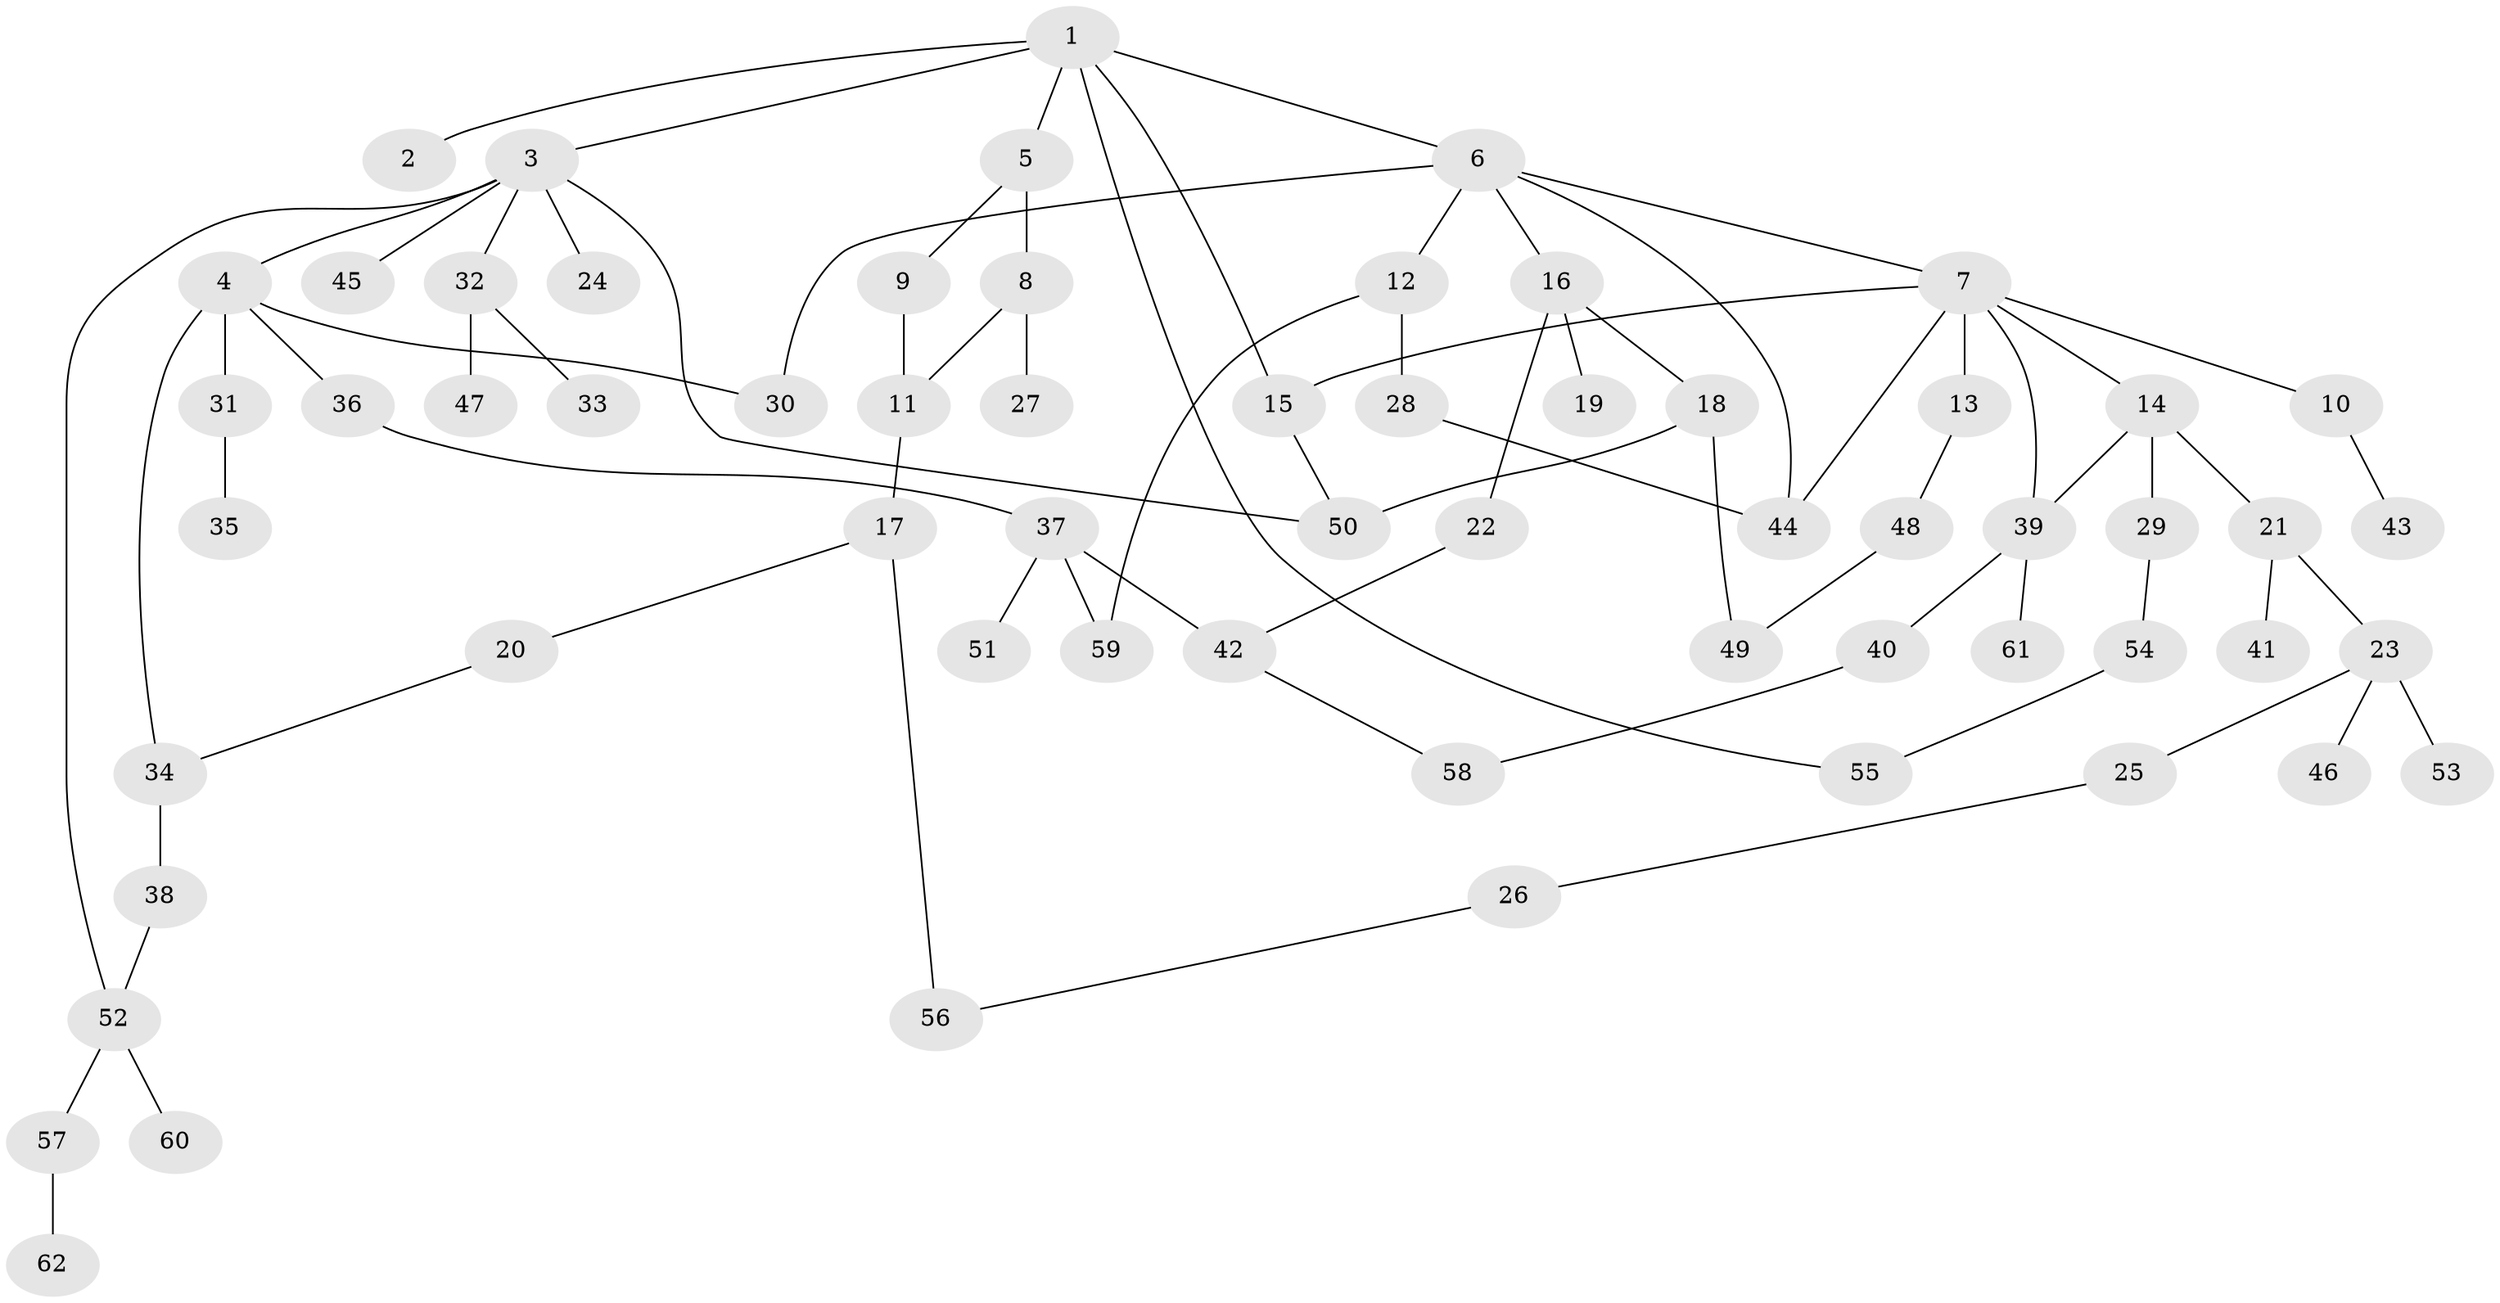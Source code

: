 // coarse degree distribution, {7: 0.023255813953488372, 1: 0.32558139534883723, 9: 0.023255813953488372, 5: 0.06976744186046512, 6: 0.046511627906976744, 4: 0.046511627906976744, 2: 0.3023255813953488, 3: 0.16279069767441862}
// Generated by graph-tools (version 1.1) at 2025/51/02/27/25 19:51:37]
// undirected, 62 vertices, 77 edges
graph export_dot {
graph [start="1"]
  node [color=gray90,style=filled];
  1;
  2;
  3;
  4;
  5;
  6;
  7;
  8;
  9;
  10;
  11;
  12;
  13;
  14;
  15;
  16;
  17;
  18;
  19;
  20;
  21;
  22;
  23;
  24;
  25;
  26;
  27;
  28;
  29;
  30;
  31;
  32;
  33;
  34;
  35;
  36;
  37;
  38;
  39;
  40;
  41;
  42;
  43;
  44;
  45;
  46;
  47;
  48;
  49;
  50;
  51;
  52;
  53;
  54;
  55;
  56;
  57;
  58;
  59;
  60;
  61;
  62;
  1 -- 2;
  1 -- 3;
  1 -- 5;
  1 -- 6;
  1 -- 15;
  1 -- 55;
  3 -- 4;
  3 -- 24;
  3 -- 32;
  3 -- 45;
  3 -- 50;
  3 -- 52;
  4 -- 30;
  4 -- 31;
  4 -- 34;
  4 -- 36;
  5 -- 8;
  5 -- 9;
  6 -- 7;
  6 -- 12;
  6 -- 16;
  6 -- 30;
  6 -- 44;
  7 -- 10;
  7 -- 13;
  7 -- 14;
  7 -- 39;
  7 -- 15;
  7 -- 44;
  8 -- 11;
  8 -- 27;
  9 -- 11;
  10 -- 43;
  11 -- 17;
  12 -- 28;
  12 -- 59;
  13 -- 48;
  14 -- 21;
  14 -- 29;
  14 -- 39;
  15 -- 50;
  16 -- 18;
  16 -- 19;
  16 -- 22;
  17 -- 20;
  17 -- 56;
  18 -- 49;
  18 -- 50;
  20 -- 34;
  21 -- 23;
  21 -- 41;
  22 -- 42;
  23 -- 25;
  23 -- 46;
  23 -- 53;
  25 -- 26;
  26 -- 56;
  28 -- 44;
  29 -- 54;
  31 -- 35;
  32 -- 33;
  32 -- 47;
  34 -- 38;
  36 -- 37;
  37 -- 51;
  37 -- 59;
  37 -- 42;
  38 -- 52;
  39 -- 40;
  39 -- 61;
  40 -- 58;
  42 -- 58;
  48 -- 49;
  52 -- 57;
  52 -- 60;
  54 -- 55;
  57 -- 62;
}
